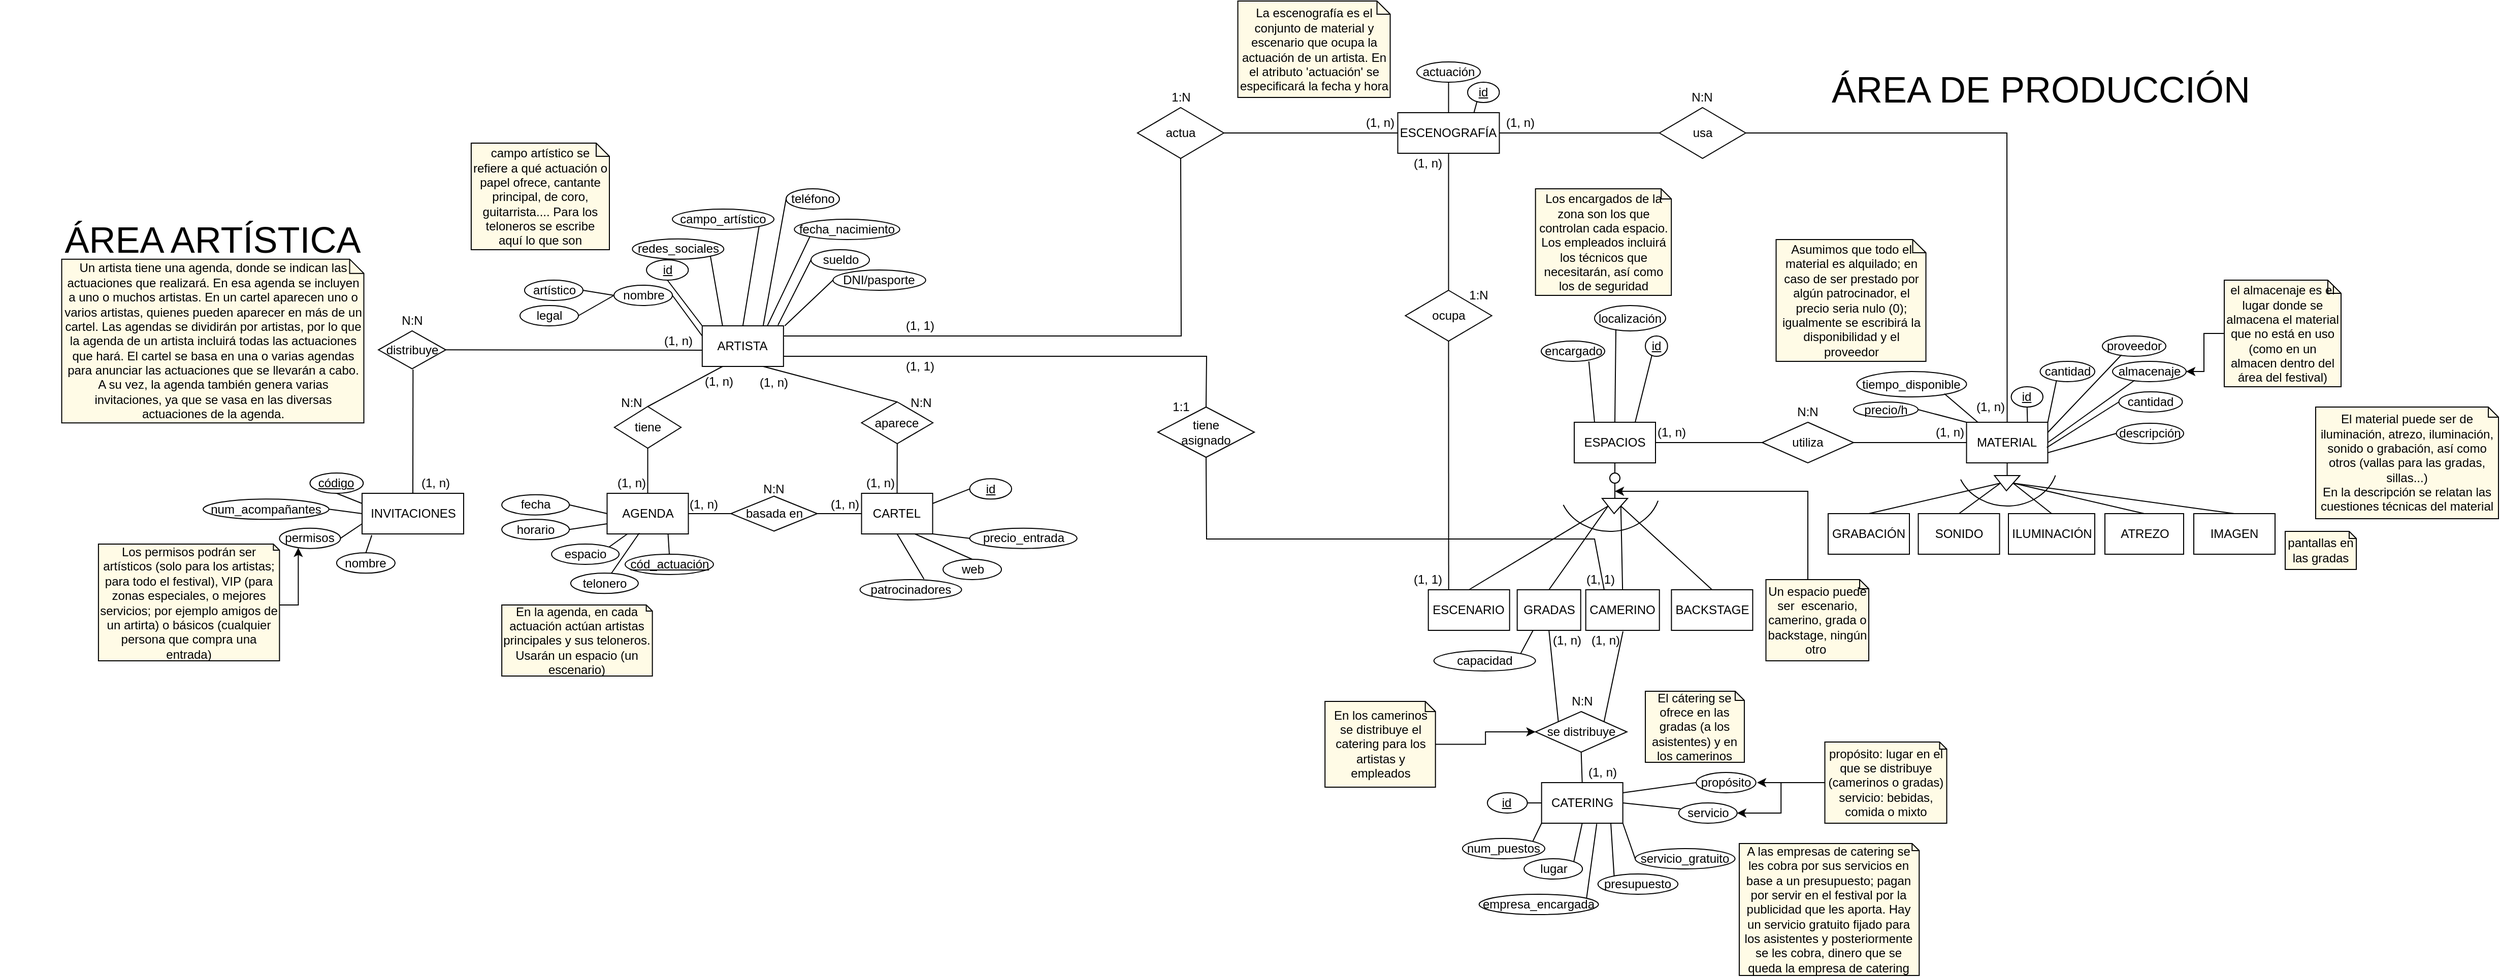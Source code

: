 <mxfile version="14.6.6" type="device"><diagram id="wHpsSQKOxJFCnORs4FpX" name="Page-1"><mxGraphModel dx="2489" dy="1931" grid="1" gridSize="10" guides="1" tooltips="1" connect="1" arrows="1" fold="1" page="1" pageScale="1" pageWidth="827" pageHeight="1169" math="0" shadow="0"><root><mxCell id="0"/><mxCell id="1" parent="0"/><mxCell id="FIEBZIFD5SA5ssJFEUVa-2" value="" style="verticalLabelPosition=bottom;verticalAlign=top;html=1;shape=mxgraph.basic.arc;startAngle=0.3;endAngle=0.684;fillColor=#FFFBE6;" parent="1" vertex="1"><mxGeometry x="1526.25" y="360" width="100" height="87.5" as="geometry"/></mxCell><mxCell id="lAFr23rKKSuZjU2SJJOA-1" value="ARTISTA" style="rounded=0;whiteSpace=wrap;html=1;" parent="1" vertex="1"><mxGeometry x="291.42" y="270" width="80" height="40" as="geometry"/></mxCell><mxCell id="lAFr23rKKSuZjU2SJJOA-2" value="CARTEL" style="rounded=0;whiteSpace=wrap;html=1;" parent="1" vertex="1"><mxGeometry x="448.28" y="435" width="70" height="40" as="geometry"/></mxCell><mxCell id="lAFr23rKKSuZjU2SJJOA-3" value="INVITACIONES" style="rounded=0;whiteSpace=wrap;html=1;" parent="1" vertex="1"><mxGeometry x="-43.5" y="435" width="100" height="40" as="geometry"/></mxCell><mxCell id="lAFr23rKKSuZjU2SJJOA-4" value="AGENDA" style="rounded=0;whiteSpace=wrap;html=1;" parent="1" vertex="1"><mxGeometry x="197.75" y="435" width="80" height="40" as="geometry"/></mxCell><mxCell id="lAFr23rKKSuZjU2SJJOA-45" value="MATERIAL" style="rounded=0;whiteSpace=wrap;html=1;" parent="1" vertex="1"><mxGeometry x="1536.25" y="365" width="80" height="40" as="geometry"/></mxCell><mxCell id="lAFr23rKKSuZjU2SJJOA-46" value="SONIDO" style="rounded=0;whiteSpace=wrap;html=1;" parent="1" vertex="1"><mxGeometry x="1488.75" y="455" width="80" height="40" as="geometry"/></mxCell><mxCell id="lAFr23rKKSuZjU2SJJOA-47" value="GRABACIÓN" style="rounded=0;whiteSpace=wrap;html=1;" parent="1" vertex="1"><mxGeometry x="1400" y="455" width="80" height="40" as="geometry"/></mxCell><mxCell id="lAFr23rKKSuZjU2SJJOA-48" value="ILUMINACIÓN" style="rounded=0;whiteSpace=wrap;html=1;" parent="1" vertex="1"><mxGeometry x="1577.5" y="455" width="85" height="40" as="geometry"/></mxCell><mxCell id="lAFr23rKKSuZjU2SJJOA-49" value="ESPACIOS" style="rounded=0;whiteSpace=wrap;html=1;" parent="1" vertex="1"><mxGeometry x="1150" y="365" width="80" height="40" as="geometry"/></mxCell><mxCell id="lAFr23rKKSuZjU2SJJOA-50" value="ESCENARIO" style="rounded=0;whiteSpace=wrap;html=1;" parent="1" vertex="1"><mxGeometry x="1006.34" y="530" width="80" height="40" as="geometry"/></mxCell><mxCell id="lAFr23rKKSuZjU2SJJOA-51" value="CAMERINO" style="rounded=0;whiteSpace=wrap;html=1;" parent="1" vertex="1"><mxGeometry x="1161.34" y="530" width="72.5" height="40" as="geometry"/></mxCell><mxCell id="lAFr23rKKSuZjU2SJJOA-52" value="BACKSTAGE" style="rounded=0;whiteSpace=wrap;html=1;" parent="1" vertex="1"><mxGeometry x="1245.71" y="530" width="80" height="40" as="geometry"/></mxCell><mxCell id="lAFr23rKKSuZjU2SJJOA-53" value="CATERING" style="rounded=0;whiteSpace=wrap;html=1;" parent="1" vertex="1"><mxGeometry x="1117.84" y="720" width="80" height="40" as="geometry"/></mxCell><mxCell id="lAFr23rKKSuZjU2SJJOA-54" value="ESCENOGRAFÍA" style="rounded=0;whiteSpace=wrap;html=1;" parent="1" vertex="1"><mxGeometry x="976.25" y="60" width="100" height="40" as="geometry"/></mxCell><mxCell id="lAFr23rKKSuZjU2SJJOA-55" value="" style="endArrow=none;html=1;rounded=0;exitX=0.5;exitY=1;exitDx=0;exitDy=0;startArrow=none;" parent="1" source="ZpnFqnNZQAsO4K6QBseK-27" target="lAFr23rKKSuZjU2SJJOA-56" edge="1"><mxGeometry relative="1" as="geometry"><mxPoint x="1180" y="415" as="sourcePoint"/><mxPoint x="1190" y="425" as="targetPoint"/></mxGeometry></mxCell><mxCell id="lAFr23rKKSuZjU2SJJOA-56" value="" style="verticalLabelPosition=bottom;verticalAlign=top;html=1;shape=mxgraph.basic.acute_triangle;dx=0.53;rotation=-180;" parent="1" vertex="1"><mxGeometry x="1177.5" y="440" width="25" height="15" as="geometry"/></mxCell><mxCell id="lAFr23rKKSuZjU2SJJOA-57" value="" style="endArrow=none;html=1;rounded=0;exitX=0;exitY=0;exitDx=6.625;exitDy=7.5;exitPerimeter=0;entryX=0.5;entryY=0;entryDx=0;entryDy=0;" parent="1" source="lAFr23rKKSuZjU2SJJOA-56" target="lAFr23rKKSuZjU2SJJOA-51" edge="1"><mxGeometry relative="1" as="geometry"><mxPoint x="1130" y="455" as="sourcePoint"/><mxPoint x="1290" y="455" as="targetPoint"/></mxGeometry></mxCell><mxCell id="lAFr23rKKSuZjU2SJJOA-58" value="" style="endArrow=none;html=1;rounded=0;exitX=0;exitY=0;exitDx=19.125;exitDy=7.5;exitPerimeter=0;entryX=0.5;entryY=0;entryDx=0;entryDy=0;" parent="1" source="lAFr23rKKSuZjU2SJJOA-56" target="lAFr23rKKSuZjU2SJJOA-50" edge="1"><mxGeometry relative="1" as="geometry"><mxPoint x="1130" y="455" as="sourcePoint"/><mxPoint x="1290" y="455" as="targetPoint"/></mxGeometry></mxCell><mxCell id="lAFr23rKKSuZjU2SJJOA-59" value="" style="endArrow=none;html=1;rounded=0;entryX=0.5;entryY=0;entryDx=0;entryDy=0;exitX=0;exitY=0;exitDx=6.625;exitDy=7.5;exitPerimeter=0;" parent="1" source="lAFr23rKKSuZjU2SJJOA-56" target="lAFr23rKKSuZjU2SJJOA-52" edge="1"><mxGeometry relative="1" as="geometry"><mxPoint x="1200" y="455" as="sourcePoint"/><mxPoint x="1290" y="455" as="targetPoint"/></mxGeometry></mxCell><mxCell id="lAFr23rKKSuZjU2SJJOA-60" value="utiliza" style="shape=rhombus;perimeter=rhombusPerimeter;whiteSpace=wrap;html=1;align=center;" parent="1" vertex="1"><mxGeometry x="1335" y="365" width="90" height="40" as="geometry"/></mxCell><mxCell id="lAFr23rKKSuZjU2SJJOA-61" value="" style="endArrow=none;html=1;rounded=0;exitX=0.5;exitY=1;exitDx=0;exitDy=0;" parent="1" source="lAFr23rKKSuZjU2SJJOA-45" target="lAFr23rKKSuZjU2SJJOA-62" edge="1"><mxGeometry relative="1" as="geometry"><mxPoint x="1558.75" y="457.5" as="sourcePoint"/><mxPoint x="1558.75" y="477.5" as="targetPoint"/></mxGeometry></mxCell><mxCell id="lAFr23rKKSuZjU2SJJOA-62" value="" style="verticalLabelPosition=bottom;verticalAlign=top;html=1;shape=mxgraph.basic.acute_triangle;dx=0.53;rotation=-180;" parent="1" vertex="1"><mxGeometry x="1563.75" y="417.5" width="25" height="15" as="geometry"/></mxCell><mxCell id="lAFr23rKKSuZjU2SJJOA-63" value="" style="endArrow=none;html=1;rounded=0;exitX=0;exitY=0;exitDx=19.125;exitDy=7.5;exitPerimeter=0;entryX=0.5;entryY=0;entryDx=0;entryDy=0;" parent="1" source="lAFr23rKKSuZjU2SJJOA-62" target="lAFr23rKKSuZjU2SJJOA-46" edge="1"><mxGeometry relative="1" as="geometry"><mxPoint x="1526.25" y="497.5" as="sourcePoint"/><mxPoint x="1586.25" y="497.5" as="targetPoint"/></mxGeometry></mxCell><mxCell id="lAFr23rKKSuZjU2SJJOA-64" value="" style="endArrow=none;html=1;rounded=0;exitX=0;exitY=0;exitDx=19.125;exitDy=7.5;exitPerimeter=0;entryX=0.5;entryY=0;entryDx=0;entryDy=0;" parent="1" source="lAFr23rKKSuZjU2SJJOA-62" target="lAFr23rKKSuZjU2SJJOA-47" edge="1"><mxGeometry relative="1" as="geometry"><mxPoint x="1526.25" y="497.5" as="sourcePoint"/><mxPoint x="1496.25" y="497.5" as="targetPoint"/></mxGeometry></mxCell><mxCell id="lAFr23rKKSuZjU2SJJOA-65" value="" style="endArrow=none;html=1;rounded=0;entryX=0.5;entryY=0;entryDx=0;entryDy=0;exitX=0;exitY=0;exitDx=6.625;exitDy=7.5;exitPerimeter=0;" parent="1" source="lAFr23rKKSuZjU2SJJOA-62" target="lAFr23rKKSuZjU2SJJOA-48" edge="1"><mxGeometry relative="1" as="geometry"><mxPoint x="1596.25" y="497.5" as="sourcePoint"/><mxPoint x="1676.25" y="497.5" as="targetPoint"/></mxGeometry></mxCell><mxCell id="lAFr23rKKSuZjU2SJJOA-66" value="" style="endArrow=none;html=1;rounded=0;exitX=1;exitY=0.5;exitDx=0;exitDy=0;entryX=0;entryY=0.5;entryDx=0;entryDy=0;" parent="1" source="lAFr23rKKSuZjU2SJJOA-49" target="lAFr23rKKSuZjU2SJJOA-60" edge="1"><mxGeometry relative="1" as="geometry"><mxPoint x="1170" y="285" as="sourcePoint"/><mxPoint x="1330" y="285" as="targetPoint"/></mxGeometry></mxCell><mxCell id="lAFr23rKKSuZjU2SJJOA-67" value="" style="endArrow=none;html=1;rounded=0;exitX=1;exitY=0.5;exitDx=0;exitDy=0;entryX=0;entryY=0.5;entryDx=0;entryDy=0;" parent="1" source="lAFr23rKKSuZjU2SJJOA-60" target="lAFr23rKKSuZjU2SJJOA-45" edge="1"><mxGeometry relative="1" as="geometry"><mxPoint x="1170" y="285" as="sourcePoint"/><mxPoint x="1330" y="285" as="targetPoint"/></mxGeometry></mxCell><mxCell id="lAFr23rKKSuZjU2SJJOA-68" value="ocupa" style="shape=rhombus;perimeter=rhombusPerimeter;whiteSpace=wrap;html=1;align=center;" parent="1" vertex="1"><mxGeometry x="983.75" y="235" width="85" height="50" as="geometry"/></mxCell><mxCell id="lAFr23rKKSuZjU2SJJOA-69" value="" style="endArrow=none;html=1;rounded=0;entryX=0.5;entryY=0;entryDx=0;entryDy=0;exitX=1;exitY=0.5;exitDx=0;exitDy=0;" parent="1" source="7BMnyStVyAtj3TDrijPH-26" target="lAFr23rKKSuZjU2SJJOA-45" edge="1"><mxGeometry relative="1" as="geometry"><mxPoint x="1250" y="80" as="sourcePoint"/><mxPoint x="1330" y="515" as="targetPoint"/><Array as="points"><mxPoint x="1576" y="80"/></Array></mxGeometry></mxCell><mxCell id="lAFr23rKKSuZjU2SJJOA-70" value="" style="endArrow=none;html=1;rounded=0;exitX=0.5;exitY=1;exitDx=0;exitDy=0;entryX=0.5;entryY=0;entryDx=0;entryDy=0;" parent="1" source="lAFr23rKKSuZjU2SJJOA-54" target="lAFr23rKKSuZjU2SJJOA-68" edge="1"><mxGeometry relative="1" as="geometry"><mxPoint x="1452" y="155" as="sourcePoint"/><mxPoint x="1558.75" y="225" as="targetPoint"/></mxGeometry></mxCell><mxCell id="lAFr23rKKSuZjU2SJJOA-74" value="se distribuye" style="rhombus;whiteSpace=wrap;html=1;" parent="1" vertex="1"><mxGeometry x="1111.84" y="650" width="90" height="40" as="geometry"/></mxCell><mxCell id="lAFr23rKKSuZjU2SJJOA-75" value="" style="endArrow=none;html=1;exitX=1;exitY=0;exitDx=0;exitDy=0;" parent="1" source="lAFr23rKKSuZjU2SJJOA-74" edge="1"><mxGeometry width="50" height="50" relative="1" as="geometry"><mxPoint x="1471.34" y="610" as="sourcePoint"/><mxPoint x="1198" y="571" as="targetPoint"/></mxGeometry></mxCell><mxCell id="lAFr23rKKSuZjU2SJJOA-76" value="" style="endArrow=none;html=1;exitX=0.5;exitY=1;exitDx=0;exitDy=0;entryX=0.5;entryY=0;entryDx=0;entryDy=0;" parent="1" source="lAFr23rKKSuZjU2SJJOA-74" target="lAFr23rKKSuZjU2SJJOA-53" edge="1"><mxGeometry width="50" height="50" relative="1" as="geometry"><mxPoint x="1180.59" y="690" as="sourcePoint"/><mxPoint x="1477.59" y="610" as="targetPoint"/></mxGeometry></mxCell><mxCell id="lAFr23rKKSuZjU2SJJOA-77" value="" style="endArrow=none;html=1;rounded=0;exitX=0.5;exitY=1;exitDx=0;exitDy=0;entryX=0.25;entryY=0;entryDx=0;entryDy=0;" parent="1" source="lAFr23rKKSuZjU2SJJOA-68" target="lAFr23rKKSuZjU2SJJOA-50" edge="1"><mxGeometry relative="1" as="geometry"><mxPoint x="1425" y="290" as="sourcePoint"/><mxPoint x="1558.75" y="375" as="targetPoint"/></mxGeometry></mxCell><mxCell id="lAFr23rKKSuZjU2SJJOA-78" value="La escenografía es el conjunto de material y escenario que ocupa la actuación de un artista. En el atributo 'actuación' se especificará la fecha y hora" style="shape=note;size=13;whiteSpace=wrap;html=1;fillColor=#FFFBE6;" parent="1" vertex="1"><mxGeometry x="818.78" y="-50" width="150" height="95" as="geometry"/></mxCell><mxCell id="lAFr23rKKSuZjU2SJJOA-80" value="El material puede ser de iluminación, atrezo, iluminación, sonido o grabación, así como otros (vallas para las gradas, sillas...)&lt;br&gt;En la descripción se relatan las cuestiones técnicas del material" style="shape=note;size=10;whiteSpace=wrap;html=1;fillColor=#FFFBE6;" parent="1" vertex="1"><mxGeometry x="1880" y="350" width="180" height="110" as="geometry"/></mxCell><mxCell id="lAFr23rKKSuZjU2SJJOA-83" style="edgeStyle=orthogonalEdgeStyle;rounded=0;orthogonalLoop=1;jettySize=auto;html=1;" parent="1" source="lAFr23rKKSuZjU2SJJOA-82" edge="1"><mxGeometry relative="1" as="geometry"><mxPoint x="1190" y="433" as="targetPoint"/><Array as="points"><mxPoint x="1380" y="570"/><mxPoint x="1380" y="433"/></Array></mxGeometry></mxCell><mxCell id="lAFr23rKKSuZjU2SJJOA-82" value="Un espacio puede ser&amp;nbsp; escenario, camerino, grada o backstage, ningún otro&amp;nbsp;" style="shape=note;size=9;whiteSpace=wrap;html=1;fillColor=#FFFBE6;" parent="1" vertex="1"><mxGeometry x="1338.75" y="520" width="101.25" height="80" as="geometry"/></mxCell><mxCell id="lAFr23rKKSuZjU2SJJOA-85" style="edgeStyle=orthogonalEdgeStyle;rounded=0;orthogonalLoop=1;jettySize=auto;html=1;entryX=0;entryY=0.5;entryDx=0;entryDy=0;" parent="1" source="lAFr23rKKSuZjU2SJJOA-84" target="lAFr23rKKSuZjU2SJJOA-74" edge="1"><mxGeometry relative="1" as="geometry"/></mxCell><mxCell id="lAFr23rKKSuZjU2SJJOA-84" value="En los camerinos se distribuye el catering para los artistas y empleados" style="shape=note;size=10;whiteSpace=wrap;html=1;fillColor=#FFFBE6;" parent="1" vertex="1"><mxGeometry x="904.59" y="640" width="108.75" height="84.5" as="geometry"/></mxCell><mxCell id="P6zloxRCI6d_RbfvAFW0-1" value="GRADAS" style="rounded=0;whiteSpace=wrap;html=1;" parent="1" vertex="1"><mxGeometry x="1093.84" y="530" width="62.5" height="40" as="geometry"/></mxCell><mxCell id="P6zloxRCI6d_RbfvAFW0-2" value="" style="endArrow=none;html=1;exitX=0.5;exitY=0;exitDx=0;exitDy=0;entryX=0;entryY=0;entryDx=19.125;entryDy=7.5;entryPerimeter=0;" parent="1" source="P6zloxRCI6d_RbfvAFW0-1" target="lAFr23rKKSuZjU2SJJOA-56" edge="1"><mxGeometry width="50" height="50" relative="1" as="geometry"><mxPoint x="1310" y="470" as="sourcePoint"/><mxPoint x="1180" y="450" as="targetPoint"/></mxGeometry></mxCell><mxCell id="P6zloxRCI6d_RbfvAFW0-9" value="" style="verticalLabelPosition=bottom;verticalAlign=top;html=1;shape=mxgraph.basic.arc;startAngle=0.3;endAngle=0.684;fillColor=#FFFBE6;" parent="1" vertex="1"><mxGeometry x="1135" y="385" width="100" height="87.5" as="geometry"/></mxCell><mxCell id="P6zloxRCI6d_RbfvAFW0-13" value="IMAGEN" style="rounded=0;whiteSpace=wrap;html=1;" parent="1" vertex="1"><mxGeometry x="1760" y="455" width="80" height="40" as="geometry"/></mxCell><mxCell id="P6zloxRCI6d_RbfvAFW0-14" value="" style="endArrow=none;html=1;exitX=0.5;exitY=0;exitDx=0;exitDy=0;entryX=0;entryY=0;entryDx=6.625;entryDy=7.5;entryPerimeter=0;" parent="1" source="P6zloxRCI6d_RbfvAFW0-13" target="lAFr23rKKSuZjU2SJJOA-62" edge="1"><mxGeometry width="50" height="50" relative="1" as="geometry"><mxPoint x="2158.75" y="555" as="sourcePoint"/><mxPoint x="1890" y="510" as="targetPoint"/></mxGeometry></mxCell><mxCell id="P6zloxRCI6d_RbfvAFW0-15" value="pantallas en las gradas" style="shape=note;size=7;whiteSpace=wrap;html=1;fillColor=#FFFBE6;" parent="1" vertex="1"><mxGeometry x="1850" y="472.5" width="70" height="37.5" as="geometry"/></mxCell><mxCell id="P6zloxRCI6d_RbfvAFW0-16" value="El cátering se ofrece en las gradas (a los asistentes) y en los camerinos" style="shape=note;size=9;whiteSpace=wrap;html=1;fillColor=#FFFBE6;" parent="1" vertex="1"><mxGeometry x="1220" y="630" width="97.47" height="70" as="geometry"/></mxCell><mxCell id="P6zloxRCI6d_RbfvAFW0-17" value="nombre" style="ellipse;whiteSpace=wrap;html=1;align=center;fillColor=#FFFFFF;" parent="1" vertex="1"><mxGeometry x="204.53" y="230" width="57.5" height="20" as="geometry"/></mxCell><mxCell id="P6zloxRCI6d_RbfvAFW0-18" value="legal" style="ellipse;whiteSpace=wrap;html=1;align=center;fillColor=#FFFFFF;" parent="1" vertex="1"><mxGeometry x="112.0" y="250" width="57.5" height="20" as="geometry"/></mxCell><mxCell id="P6zloxRCI6d_RbfvAFW0-19" value="artístico" style="ellipse;whiteSpace=wrap;html=1;align=center;fillColor=#FFFFFF;" parent="1" vertex="1"><mxGeometry x="116.5" y="225" width="57.5" height="20" as="geometry"/></mxCell><mxCell id="P6zloxRCI6d_RbfvAFW0-20" value="&lt;u&gt;id&lt;/u&gt;" style="ellipse;whiteSpace=wrap;html=1;align=center;fillColor=#FFFFFF;" parent="1" vertex="1"><mxGeometry x="236.5" y="205" width="41.25" height="20" as="geometry"/></mxCell><mxCell id="P6zloxRCI6d_RbfvAFW0-21" value="DNI/pasporte" style="ellipse;whiteSpace=wrap;html=1;align=center;fillColor=#FFFFFF;" parent="1" vertex="1"><mxGeometry x="420.16" y="215" width="91.25" height="20" as="geometry"/></mxCell><mxCell id="P6zloxRCI6d_RbfvAFW0-22" value="fecha_nacimiento" style="ellipse;whiteSpace=wrap;html=1;align=center;fillColor=#FFFFFF;" parent="1" vertex="1"><mxGeometry x="382.13" y="165" width="103.75" height="20" as="geometry"/></mxCell><mxCell id="P6zloxRCI6d_RbfvAFW0-23" value="redes_sociales" style="ellipse;whiteSpace=wrap;html=1;align=center;fillColor=#FFFFFF;" parent="1" vertex="1"><mxGeometry x="222.66" y="184.33" width="90" height="20" as="geometry"/></mxCell><mxCell id="P6zloxRCI6d_RbfvAFW0-24" value="teléfono" style="ellipse;whiteSpace=wrap;html=1;align=center;fillColor=#FFFFFF;" parent="1" vertex="1"><mxGeometry x="374.0" y="135" width="52.5" height="20" as="geometry"/></mxCell><mxCell id="P6zloxRCI6d_RbfvAFW0-28" value="" style="endArrow=none;html=1;exitX=0.75;exitY=0;exitDx=0;exitDy=0;entryX=0;entryY=0.5;entryDx=0;entryDy=0;" parent="1" source="lAFr23rKKSuZjU2SJJOA-1" target="P6zloxRCI6d_RbfvAFW0-24" edge="1"><mxGeometry width="50" height="50" relative="1" as="geometry"><mxPoint x="369.137" y="179.621" as="sourcePoint"/><mxPoint x="410.25" y="-205" as="targetPoint"/></mxGeometry></mxCell><mxCell id="P6zloxRCI6d_RbfvAFW0-29" value="" style="endArrow=none;html=1;exitX=1;exitY=0.5;exitDx=0;exitDy=0;entryX=0;entryY=0.5;entryDx=0;entryDy=0;" parent="1" source="P6zloxRCI6d_RbfvAFW0-19" target="P6zloxRCI6d_RbfvAFW0-17" edge="1"><mxGeometry width="50" height="50" relative="1" as="geometry"><mxPoint x="-51.493" y="59.621" as="sourcePoint"/><mxPoint x="66.5" y="65" as="targetPoint"/></mxGeometry></mxCell><mxCell id="P6zloxRCI6d_RbfvAFW0-30" value="" style="endArrow=none;html=1;exitX=0;exitY=0.5;exitDx=0;exitDy=0;entryX=1;entryY=0.5;entryDx=0;entryDy=0;" parent="1" source="P6zloxRCI6d_RbfvAFW0-17" target="P6zloxRCI6d_RbfvAFW0-18" edge="1"><mxGeometry width="50" height="50" relative="1" as="geometry"><mxPoint x="-51.493" y="80.379" as="sourcePoint"/><mxPoint x="6.5" y="80" as="targetPoint"/></mxGeometry></mxCell><mxCell id="P6zloxRCI6d_RbfvAFW0-35" value="sueldo" style="ellipse;whiteSpace=wrap;html=1;align=center;fillColor=#FFFFFF;" parent="1" vertex="1"><mxGeometry x="398.53" y="195" width="57.5" height="20" as="geometry"/></mxCell><mxCell id="P6zloxRCI6d_RbfvAFW0-36" value="campo_artístico" style="ellipse;whiteSpace=wrap;html=1;align=center;fillColor=#FFFFFF;" parent="1" vertex="1"><mxGeometry x="262.03" y="155" width="100" height="20" as="geometry"/></mxCell><mxCell id="P6zloxRCI6d_RbfvAFW0-37" value="campo artístico se refiere a qué actuación o papel ofrece, cantante principal, de coro, guitarrista.... Para los teloneros se escribe aquí lo que son" style="shape=note;size=13;whiteSpace=wrap;html=1;fillColor=#FFFBE6;" parent="1" vertex="1"><mxGeometry x="63.95" y="90" width="136.05" height="105" as="geometry"/></mxCell><mxCell id="P6zloxRCI6d_RbfvAFW0-39" value="" style="endArrow=none;html=1;rounded=0;exitX=0;exitY=0.5;exitDx=0;exitDy=0;entryX=0.932;entryY=-0.017;entryDx=0;entryDy=0;entryPerimeter=0;" parent="1" source="P6zloxRCI6d_RbfvAFW0-35" target="lAFr23rKKSuZjU2SJJOA-1" edge="1"><mxGeometry relative="1" as="geometry"><mxPoint x="426.5" y="145" as="sourcePoint"/><mxPoint x="371" y="255" as="targetPoint"/></mxGeometry></mxCell><mxCell id="P6zloxRCI6d_RbfvAFW0-40" value="" style="endArrow=none;html=1;rounded=0;exitX=0.5;exitY=1;exitDx=0;exitDy=0;entryX=0;entryY=0;entryDx=0;entryDy=0;" parent="1" source="P6zloxRCI6d_RbfvAFW0-20" target="lAFr23rKKSuZjU2SJJOA-1" edge="1"><mxGeometry relative="1" as="geometry"><mxPoint x="426.5" y="145" as="sourcePoint"/><mxPoint x="586.5" y="145" as="targetPoint"/></mxGeometry></mxCell><mxCell id="P6zloxRCI6d_RbfvAFW0-41" value="" style="endArrow=none;html=1;rounded=0;exitX=1;exitY=1;exitDx=0;exitDy=0;entryX=0.25;entryY=0;entryDx=0;entryDy=0;" parent="1" source="P6zloxRCI6d_RbfvAFW0-23" target="lAFr23rKKSuZjU2SJJOA-1" edge="1"><mxGeometry relative="1" as="geometry"><mxPoint x="426.5" y="145" as="sourcePoint"/><mxPoint x="586.5" y="145" as="targetPoint"/></mxGeometry></mxCell><mxCell id="P6zloxRCI6d_RbfvAFW0-42" value="" style="endArrow=none;html=1;rounded=0;exitX=1;exitY=1;exitDx=0;exitDy=0;entryX=0.5;entryY=0;entryDx=0;entryDy=0;" parent="1" source="P6zloxRCI6d_RbfvAFW0-36" target="lAFr23rKKSuZjU2SJJOA-1" edge="1"><mxGeometry relative="1" as="geometry"><mxPoint x="426.5" y="145" as="sourcePoint"/><mxPoint x="586.5" y="145" as="targetPoint"/></mxGeometry></mxCell><mxCell id="P6zloxRCI6d_RbfvAFW0-44" value="" style="endArrow=none;html=1;rounded=0;entryX=0.803;entryY=-0.008;entryDx=0;entryDy=0;entryPerimeter=0;exitX=0;exitY=1;exitDx=0;exitDy=0;" parent="1" source="P6zloxRCI6d_RbfvAFW0-22" target="lAFr23rKKSuZjU2SJJOA-1" edge="1"><mxGeometry relative="1" as="geometry"><mxPoint x="212.5" y="230" as="sourcePoint"/><mxPoint x="586.5" y="145" as="targetPoint"/></mxGeometry></mxCell><mxCell id="P6zloxRCI6d_RbfvAFW0-47" value="" style="endArrow=none;html=1;rounded=0;exitX=1;exitY=0.5;exitDx=0;exitDy=0;entryX=0;entryY=0.25;entryDx=0;entryDy=0;" parent="1" source="P6zloxRCI6d_RbfvAFW0-17" target="lAFr23rKKSuZjU2SJJOA-1" edge="1"><mxGeometry relative="1" as="geometry"><mxPoint x="346.5" y="225" as="sourcePoint"/><mxPoint x="506.5" y="225" as="targetPoint"/></mxGeometry></mxCell><mxCell id="P6zloxRCI6d_RbfvAFW0-48" value="" style="endArrow=none;html=1;rounded=0;exitX=0;exitY=0.5;exitDx=0;exitDy=0;" parent="1" source="P6zloxRCI6d_RbfvAFW0-21" edge="1"><mxGeometry relative="1" as="geometry"><mxPoint x="482.66" y="270" as="sourcePoint"/><mxPoint x="372.66" y="270" as="targetPoint"/></mxGeometry></mxCell><mxCell id="P6zloxRCI6d_RbfvAFW0-49" value="localización" style="ellipse;whiteSpace=wrap;html=1;align=center;fillColor=#FFFFFF;" parent="1" vertex="1"><mxGeometry x="1170" y="250" width="70" height="25" as="geometry"/></mxCell><mxCell id="P6zloxRCI6d_RbfvAFW0-50" value="" style="endArrow=none;html=1;rounded=0;exitX=0.3;exitY=0.932;exitDx=0;exitDy=0;entryX=0.5;entryY=0;entryDx=0;entryDy=0;exitPerimeter=0;" parent="1" source="P6zloxRCI6d_RbfvAFW0-49" target="lAFr23rKKSuZjU2SJJOA-49" edge="1"><mxGeometry relative="1" as="geometry"><mxPoint x="1655" y="125" as="sourcePoint"/><mxPoint x="1600" y="240" as="targetPoint"/></mxGeometry></mxCell><mxCell id="P6zloxRCI6d_RbfvAFW0-51" value="&lt;u&gt;id&lt;/u&gt;" style="ellipse;whiteSpace=wrap;html=1;align=center;fillColor=#FFFFFF;" parent="1" vertex="1"><mxGeometry x="1220" y="280" width="21.87" height="20" as="geometry"/></mxCell><mxCell id="P6zloxRCI6d_RbfvAFW0-52" value="" style="endArrow=none;html=1;rounded=0;exitX=0.3;exitY=0.932;exitDx=0;exitDy=0;entryX=0.75;entryY=0;entryDx=0;entryDy=0;exitPerimeter=0;" parent="1" source="P6zloxRCI6d_RbfvAFW0-51" target="lAFr23rKKSuZjU2SJJOA-49" edge="1"><mxGeometry relative="1" as="geometry"><mxPoint x="1687.96" y="159.96" as="sourcePoint"/><mxPoint x="1207.68" y="365.0" as="targetPoint"/></mxGeometry></mxCell><mxCell id="P6zloxRCI6d_RbfvAFW0-57" value="&lt;u&gt;id&lt;/u&gt;" style="ellipse;whiteSpace=wrap;html=1;align=center;fillColor=#FFFFFF;" parent="1" vertex="1"><mxGeometry x="1580.25" y="330" width="31.25" height="20" as="geometry"/></mxCell><mxCell id="P6zloxRCI6d_RbfvAFW0-58" value="" style="endArrow=none;html=1;rounded=0;entryX=0.75;entryY=0;entryDx=0;entryDy=0;exitX=0.5;exitY=1;exitDx=0;exitDy=0;" parent="1" source="P6zloxRCI6d_RbfvAFW0-57" target="lAFr23rKKSuZjU2SJJOA-45" edge="1"><mxGeometry relative="1" as="geometry"><mxPoint x="1596" y="349" as="sourcePoint"/><mxPoint x="1612.5" y="365.0" as="targetPoint"/></mxGeometry></mxCell><mxCell id="P6zloxRCI6d_RbfvAFW0-59" value="cantidad" style="ellipse;whiteSpace=wrap;html=1;align=center;fillColor=#FFFFFF;" parent="1" vertex="1"><mxGeometry x="1608.75" y="305" width="53.75" height="20" as="geometry"/></mxCell><mxCell id="P6zloxRCI6d_RbfvAFW0-60" value="" style="endArrow=none;html=1;rounded=0;exitX=0.3;exitY=0.932;exitDx=0;exitDy=0;entryX=1;entryY=0;entryDx=0;entryDy=0;exitPerimeter=0;" parent="1" source="P6zloxRCI6d_RbfvAFW0-59" target="lAFr23rKKSuZjU2SJJOA-45" edge="1"><mxGeometry relative="1" as="geometry"><mxPoint x="2100.46" y="169.96" as="sourcePoint"/><mxPoint x="1632.5" y="365.0" as="targetPoint"/></mxGeometry></mxCell><mxCell id="P6zloxRCI6d_RbfvAFW0-62" value="proveedor" style="ellipse;whiteSpace=wrap;html=1;align=center;fillColor=#FFFFFF;" parent="1" vertex="1"><mxGeometry x="1670" y="280" width="62.5" height="20" as="geometry"/></mxCell><mxCell id="P6zloxRCI6d_RbfvAFW0-63" value="" style="endArrow=none;html=1;rounded=0;exitX=0.3;exitY=0.932;exitDx=0;exitDy=0;entryX=1;entryY=0.25;entryDx=0;entryDy=0;exitPerimeter=0;" parent="1" source="P6zloxRCI6d_RbfvAFW0-62" target="lAFr23rKKSuZjU2SJJOA-45" edge="1"><mxGeometry relative="1" as="geometry"><mxPoint x="2110.46" y="179.96" as="sourcePoint"/><mxPoint x="1642.5" y="375.0" as="targetPoint"/></mxGeometry></mxCell><mxCell id="P6zloxRCI6d_RbfvAFW0-64" value="almacenaje" style="ellipse;whiteSpace=wrap;html=1;align=center;fillColor=#FFFFFF;" parent="1" vertex="1"><mxGeometry x="1680" y="305" width="72.5" height="20" as="geometry"/></mxCell><mxCell id="P6zloxRCI6d_RbfvAFW0-65" value="" style="endArrow=none;html=1;rounded=0;exitX=0.3;exitY=0.932;exitDx=0;exitDy=0;entryX=1;entryY=0.5;entryDx=0;entryDy=0;exitPerimeter=0;" parent="1" source="P6zloxRCI6d_RbfvAFW0-64" target="lAFr23rKKSuZjU2SJJOA-45" edge="1"><mxGeometry relative="1" as="geometry"><mxPoint x="2120.46" y="189.96" as="sourcePoint"/><mxPoint x="1652.5" y="385.0" as="targetPoint"/></mxGeometry></mxCell><mxCell id="P6zloxRCI6d_RbfvAFW0-66" value="cantidad" style="ellipse;whiteSpace=wrap;html=1;align=center;fillColor=#FFFFFF;" parent="1" vertex="1"><mxGeometry x="1686.25" y="335" width="62.5" height="20" as="geometry"/></mxCell><mxCell id="P6zloxRCI6d_RbfvAFW0-67" value="" style="endArrow=none;html=1;rounded=0;exitX=0;exitY=0.5;exitDx=0;exitDy=0;entryX=0.989;entryY=0.621;entryDx=0;entryDy=0;entryPerimeter=0;" parent="1" source="P6zloxRCI6d_RbfvAFW0-66" target="lAFr23rKKSuZjU2SJJOA-45" edge="1"><mxGeometry relative="1" as="geometry"><mxPoint x="2130.46" y="199.96" as="sourcePoint"/><mxPoint x="1662.5" y="395.0" as="targetPoint"/></mxGeometry></mxCell><mxCell id="P6zloxRCI6d_RbfvAFW0-75" style="edgeStyle=orthogonalEdgeStyle;rounded=0;orthogonalLoop=1;jettySize=auto;html=1;entryX=1;entryY=0.5;entryDx=0;entryDy=0;" parent="1" source="P6zloxRCI6d_RbfvAFW0-68" target="P6zloxRCI6d_RbfvAFW0-64" edge="1"><mxGeometry relative="1" as="geometry"/></mxCell><mxCell id="P6zloxRCI6d_RbfvAFW0-68" value="el almacenaje es el lugar donde se almacena el material que no está en uso (como en un almacen dentro del área del festival)" style="shape=note;size=13;whiteSpace=wrap;html=1;fillColor=#FFFBE6;" parent="1" vertex="1"><mxGeometry x="1790" y="225" width="115" height="105" as="geometry"/></mxCell><mxCell id="P6zloxRCI6d_RbfvAFW0-70" value="precio/h" style="ellipse;whiteSpace=wrap;html=1;align=center;fillColor=#FFFFFF;" parent="1" vertex="1"><mxGeometry x="1425" y="345" width="63.5" height="15" as="geometry"/></mxCell><mxCell id="P6zloxRCI6d_RbfvAFW0-71" value="" style="endArrow=none;html=1;rounded=0;exitX=1;exitY=0.5;exitDx=0;exitDy=0;entryX=0;entryY=0;entryDx=0;entryDy=0;" parent="1" source="P6zloxRCI6d_RbfvAFW0-70" target="lAFr23rKKSuZjU2SJJOA-45" edge="1"><mxGeometry relative="1" as="geometry"><mxPoint x="2001" y="127.48" as="sourcePoint"/><mxPoint x="1552.14" y="367.52" as="targetPoint"/></mxGeometry></mxCell><mxCell id="P6zloxRCI6d_RbfvAFW0-72" value="tiempo_disponible" style="ellipse;whiteSpace=wrap;html=1;align=center;fillColor=#FFFFFF;" parent="1" vertex="1"><mxGeometry x="1428.25" y="315" width="108" height="25" as="geometry"/></mxCell><mxCell id="P6zloxRCI6d_RbfvAFW0-73" value="" style="endArrow=none;html=1;rounded=0;exitX=0.798;exitY=0.877;exitDx=0;exitDy=0;entryX=0.141;entryY=0.004;entryDx=0;entryDy=0;exitPerimeter=0;entryPerimeter=0;" parent="1" source="P6zloxRCI6d_RbfvAFW0-72" target="lAFr23rKKSuZjU2SJJOA-45" edge="1"><mxGeometry relative="1" as="geometry"><mxPoint x="1946.75" y="139.98" as="sourcePoint"/><mxPoint x="1502" y="377.5" as="targetPoint"/></mxGeometry></mxCell><mxCell id="P6zloxRCI6d_RbfvAFW0-74" value="Asumimos que todo el material es alquilado; en caso de ser prestado por algún patrocinador, el precio seria nulo (0); igualmente se escribirá la disponibilidad y el proveedor" style="shape=note;size=13;whiteSpace=wrap;html=1;fillColor=#FFFBE6;" parent="1" vertex="1"><mxGeometry x="1348.76" y="185" width="147.5" height="120" as="geometry"/></mxCell><mxCell id="P6zloxRCI6d_RbfvAFW0-76" value="encargado" style="ellipse;whiteSpace=wrap;html=1;align=center;fillColor=#FFFFFF;" parent="1" vertex="1"><mxGeometry x="1117.5" y="285" width="62.5" height="20" as="geometry"/></mxCell><mxCell id="P6zloxRCI6d_RbfvAFW0-77" value="" style="endArrow=none;html=1;rounded=0;exitX=0.75;exitY=1.002;exitDx=0;exitDy=0;entryX=0.25;entryY=0;entryDx=0;entryDy=0;exitPerimeter=0;" parent="1" source="P6zloxRCI6d_RbfvAFW0-76" target="lAFr23rKKSuZjU2SJJOA-49" edge="1"><mxGeometry relative="1" as="geometry"><mxPoint x="1575.46" y="149.96" as="sourcePoint"/><mxPoint x="1107.5" y="345.0" as="targetPoint"/></mxGeometry></mxCell><mxCell id="P6zloxRCI6d_RbfvAFW0-79" value="" style="endArrow=none;html=1;rounded=0;entryX=0;entryY=0.5;entryDx=0;entryDy=0;exitX=1;exitY=0.5;exitDx=0;exitDy=0;" parent="1" source="ZpnFqnNZQAsO4K6QBseK-10" target="lAFr23rKKSuZjU2SJJOA-54" edge="1"><mxGeometry relative="1" as="geometry"><mxPoint x="808" y="80" as="sourcePoint"/><mxPoint x="960" y="130" as="targetPoint"/></mxGeometry></mxCell><mxCell id="P6zloxRCI6d_RbfvAFW0-80" value="actuación" style="ellipse;whiteSpace=wrap;html=1;align=center;fillColor=#FFFFFF;" parent="1" vertex="1"><mxGeometry x="995" y="10" width="62.5" height="20" as="geometry"/></mxCell><mxCell id="P6zloxRCI6d_RbfvAFW0-81" value="" style="endArrow=none;html=1;rounded=0;exitX=0.5;exitY=1;exitDx=0;exitDy=0;entryX=0.5;entryY=0;entryDx=0;entryDy=0;" parent="1" source="P6zloxRCI6d_RbfvAFW0-80" target="lAFr23rKKSuZjU2SJJOA-54" edge="1"><mxGeometry relative="1" as="geometry"><mxPoint x="1466.71" y="-145.04" as="sourcePoint"/><mxPoint x="1072.5" y="70" as="targetPoint"/></mxGeometry></mxCell><mxCell id="P6zloxRCI6d_RbfvAFW0-85" value="Los encargados de la zona son los que controlan cada espacio.&lt;br&gt;Los empleados incluirá los técnicos que necesitarán, así como los de seguridad" style="shape=note;size=10;whiteSpace=wrap;html=1;fillColor=#FFFBE6;" parent="1" vertex="1"><mxGeometry x="1111.84" y="135" width="133.75" height="105" as="geometry"/></mxCell><mxCell id="P6zloxRCI6d_RbfvAFW0-86" value="presupuesto" style="ellipse;whiteSpace=wrap;html=1;align=center;fillColor=#FFFFFF;" parent="1" vertex="1"><mxGeometry x="1173.34" y="810" width="78.75" height="20" as="geometry"/></mxCell><mxCell id="7BMnyStVyAtj3TDrijPH-25" style="edgeStyle=orthogonalEdgeStyle;rounded=0;orthogonalLoop=1;jettySize=auto;html=1;" parent="1" source="P6zloxRCI6d_RbfvAFW0-87" edge="1"><mxGeometry relative="1" as="geometry"><mxPoint x="1330" y="720" as="targetPoint"/><Array as="points"><mxPoint x="1340" y="720"/><mxPoint x="1340" y="720"/></Array></mxGeometry></mxCell><mxCell id="7BMnyStVyAtj3TDrijPH-38" style="edgeStyle=orthogonalEdgeStyle;rounded=0;orthogonalLoop=1;jettySize=auto;html=1;entryX=0;entryY=0.5;entryDx=0;entryDy=0;" parent="1" source="P6zloxRCI6d_RbfvAFW0-87" target="P6zloxRCI6d_RbfvAFW0-91" edge="1"><mxGeometry relative="1" as="geometry"/></mxCell><mxCell id="P6zloxRCI6d_RbfvAFW0-87" value="propósito: lugar en el que se distribuye (camerinos o gradas)&lt;br&gt;servicio: bebidas, comida o mixto" style="shape=note;size=7;whiteSpace=wrap;html=1;fillColor=#FFFBE6;" parent="1" vertex="1"><mxGeometry x="1396.75" y="680" width="120" height="80" as="geometry"/></mxCell><mxCell id="P6zloxRCI6d_RbfvAFW0-88" value="" style="endArrow=none;html=1;exitX=0.202;exitY=0.078;exitDx=0;exitDy=0;entryX=0.852;entryY=1;entryDx=0;entryDy=0;entryPerimeter=0;exitPerimeter=0;" parent="1" source="P6zloxRCI6d_RbfvAFW0-86" target="lAFr23rKKSuZjU2SJJOA-53" edge="1"><mxGeometry width="50" height="50" relative="1" as="geometry"><mxPoint x="1708.09" y="750" as="sourcePoint"/><mxPoint x="1188.09" y="780" as="targetPoint"/></mxGeometry></mxCell><mxCell id="P6zloxRCI6d_RbfvAFW0-89" value="empresa_encargada" style="ellipse;whiteSpace=wrap;html=1;align=center;fillColor=#FFFFFF;" parent="1" vertex="1"><mxGeometry x="1056.34" y="830" width="117.5" height="20" as="geometry"/></mxCell><mxCell id="P6zloxRCI6d_RbfvAFW0-90" value="" style="endArrow=none;html=1;exitX=0.9;exitY=0.201;exitDx=0;exitDy=0;entryX=0.679;entryY=1.017;entryDx=0;entryDy=0;exitPerimeter=0;entryPerimeter=0;" parent="1" source="P6zloxRCI6d_RbfvAFW0-89" target="lAFr23rKKSuZjU2SJJOA-53" edge="1"><mxGeometry width="50" height="50" relative="1" as="geometry"><mxPoint x="1708.09" y="750" as="sourcePoint"/><mxPoint x="1158.09" y="765" as="targetPoint"/></mxGeometry></mxCell><mxCell id="P6zloxRCI6d_RbfvAFW0-91" value="servicio" style="ellipse;whiteSpace=wrap;html=1;align=center;fillColor=#FFFFFF;direction=west;" parent="1" vertex="1"><mxGeometry x="1252.87" y="740" width="57.5" height="20" as="geometry"/></mxCell><mxCell id="P6zloxRCI6d_RbfvAFW0-92" value="" style="endArrow=none;html=1;exitX=0.967;exitY=0.707;exitDx=0;exitDy=0;entryX=1;entryY=0.5;entryDx=0;entryDy=0;exitPerimeter=0;" parent="1" source="P6zloxRCI6d_RbfvAFW0-91" target="lAFr23rKKSuZjU2SJJOA-53" edge="1"><mxGeometry width="50" height="50" relative="1" as="geometry"><mxPoint x="1774.46" y="675" as="sourcePoint"/><mxPoint x="1311.94" y="705" as="targetPoint"/></mxGeometry></mxCell><mxCell id="P6zloxRCI6d_RbfvAFW0-101" value="ATREZO" style="rounded=0;whiteSpace=wrap;html=1;" parent="1" vertex="1"><mxGeometry x="1672.5" y="455" width="77.5" height="40" as="geometry"/></mxCell><mxCell id="P6zloxRCI6d_RbfvAFW0-102" value="" style="endArrow=none;html=1;exitX=0.5;exitY=0;exitDx=0;exitDy=0;entryX=0;entryY=0;entryDx=6.625;entryDy=7.5;entryPerimeter=0;" parent="1" source="P6zloxRCI6d_RbfvAFW0-101" target="lAFr23rKKSuZjU2SJJOA-62" edge="1"><mxGeometry width="50" height="50" relative="1" as="geometry"><mxPoint x="1740" y="630" as="sourcePoint"/><mxPoint x="1730" y="600" as="targetPoint"/></mxGeometry></mxCell><mxCell id="P6zloxRCI6d_RbfvAFW0-105" value="descripción" style="ellipse;whiteSpace=wrap;html=1;align=center;fillColor=#FFFFFF;" parent="1" vertex="1"><mxGeometry x="1683.75" y="366" width="66.25" height="20" as="geometry"/></mxCell><mxCell id="P6zloxRCI6d_RbfvAFW0-106" value="" style="endArrow=none;html=1;rounded=0;exitX=0;exitY=0.5;exitDx=0;exitDy=0;entryX=1;entryY=0.75;entryDx=0;entryDy=0;" parent="1" source="P6zloxRCI6d_RbfvAFW0-105" target="lAFr23rKKSuZjU2SJJOA-45" edge="1"><mxGeometry relative="1" as="geometry"><mxPoint x="1515.684" y="370.368" as="sourcePoint"/><mxPoint x="1616.25" y="420" as="targetPoint"/></mxGeometry></mxCell><mxCell id="P6zloxRCI6d_RbfvAFW0-110" value="" style="endArrow=none;html=1;exitX=0;exitY=0;exitDx=0;exitDy=0;entryX=0.5;entryY=1;entryDx=0;entryDy=0;" parent="1" source="lAFr23rKKSuZjU2SJJOA-74" target="P6zloxRCI6d_RbfvAFW0-1" edge="1"><mxGeometry width="50" height="50" relative="1" as="geometry"><mxPoint x="1166.34" y="640" as="sourcePoint"/><mxPoint x="1207.59" y="580" as="targetPoint"/></mxGeometry></mxCell><mxCell id="P6zloxRCI6d_RbfvAFW0-112" value="lugar" style="ellipse;whiteSpace=wrap;html=1;align=center;fillColor=#FFFFFF;" parent="1" vertex="1"><mxGeometry x="1100.59" y="795" width="57.5" height="20" as="geometry"/></mxCell><mxCell id="P6zloxRCI6d_RbfvAFW0-113" value="" style="endArrow=none;html=1;exitX=1;exitY=0;exitDx=0;exitDy=0;entryX=0.5;entryY=1;entryDx=0;entryDy=0;" parent="1" source="P6zloxRCI6d_RbfvAFW0-112" target="lAFr23rKKSuZjU2SJJOA-53" edge="1"><mxGeometry width="50" height="50" relative="1" as="geometry"><mxPoint x="1626.84" y="740" as="sourcePoint"/><mxPoint x="1167.84" y="770" as="targetPoint"/></mxGeometry></mxCell><mxCell id="P6zloxRCI6d_RbfvAFW0-114" value="num_puestos" style="ellipse;whiteSpace=wrap;html=1;align=center;fillColor=#FFFFFF;" parent="1" vertex="1"><mxGeometry x="1040" y="775" width="81" height="20" as="geometry"/></mxCell><mxCell id="P6zloxRCI6d_RbfvAFW0-115" value="" style="endArrow=none;html=1;exitX=1;exitY=0;exitDx=0;exitDy=0;entryX=0;entryY=1;entryDx=0;entryDy=0;" parent="1" source="P6zloxRCI6d_RbfvAFW0-114" target="lAFr23rKKSuZjU2SJJOA-53" edge="1"><mxGeometry width="50" height="50" relative="1" as="geometry"><mxPoint x="1593.34" y="720" as="sourcePoint"/><mxPoint x="1104.34" y="740" as="targetPoint"/></mxGeometry></mxCell><mxCell id="P6zloxRCI6d_RbfvAFW0-117" value="&lt;u&gt;id&lt;/u&gt;" style="ellipse;whiteSpace=wrap;html=1;align=center;fillColor=#FFFFFF;" parent="1" vertex="1"><mxGeometry x="1064.47" y="730" width="39.37" height="20" as="geometry"/></mxCell><mxCell id="P6zloxRCI6d_RbfvAFW0-118" value="" style="endArrow=none;html=1;exitX=1;exitY=0.5;exitDx=0;exitDy=0;entryX=0;entryY=0.5;entryDx=0;entryDy=0;" parent="1" source="P6zloxRCI6d_RbfvAFW0-117" target="lAFr23rKKSuZjU2SJJOA-53" edge="1"><mxGeometry width="50" height="50" relative="1" as="geometry"><mxPoint x="1063.84" y="810" as="sourcePoint"/><mxPoint x="1127.84" y="760" as="targetPoint"/></mxGeometry></mxCell><mxCell id="P6zloxRCI6d_RbfvAFW0-119" value="capacidad" style="ellipse;whiteSpace=wrap;html=1;align=center;fillColor=#FFFFFF;" parent="1" vertex="1"><mxGeometry x="1011.84" y="590" width="100" height="20" as="geometry"/></mxCell><mxCell id="P6zloxRCI6d_RbfvAFW0-120" value="" style="endArrow=none;html=1;rounded=0;exitX=1;exitY=0;exitDx=0;exitDy=0;entryX=0.25;entryY=1;entryDx=0;entryDy=0;" parent="1" source="P6zloxRCI6d_RbfvAFW0-119" target="P6zloxRCI6d_RbfvAFW0-1" edge="1"><mxGeometry relative="1" as="geometry"><mxPoint x="1153.84" y="560" as="sourcePoint"/><mxPoint x="1313.84" y="560" as="targetPoint"/></mxGeometry></mxCell><mxCell id="P6zloxRCI6d_RbfvAFW0-128" value="" style="endArrow=none;html=1;rounded=0;exitX=0.5;exitY=1;exitDx=0;exitDy=0;entryX=0.5;entryY=0;entryDx=0;entryDy=0;" parent="1" source="P6zloxRCI6d_RbfvAFW0-130" target="lAFr23rKKSuZjU2SJJOA-2" edge="1"><mxGeometry relative="1" as="geometry"><mxPoint x="226.66" y="435" as="sourcePoint"/><mxPoint x="386.66" y="435" as="targetPoint"/></mxGeometry></mxCell><mxCell id="P6zloxRCI6d_RbfvAFW0-129" value="" style="endArrow=none;html=1;rounded=0;entryX=0.5;entryY=0;entryDx=0;entryDy=0;exitX=0.75;exitY=1;exitDx=0;exitDy=0;" parent="1" source="lAFr23rKKSuZjU2SJJOA-1" target="P6zloxRCI6d_RbfvAFW0-130" edge="1"><mxGeometry relative="1" as="geometry"><mxPoint x="373" y="305" as="sourcePoint"/><mxPoint x="476.5" y="355" as="targetPoint"/></mxGeometry></mxCell><mxCell id="P6zloxRCI6d_RbfvAFW0-130" value="aparece" style="shape=rhombus;perimeter=rhombusPerimeter;whiteSpace=wrap;html=1;align=center;" parent="1" vertex="1"><mxGeometry x="448.28" y="345" width="70.25" height="41" as="geometry"/></mxCell><mxCell id="P6zloxRCI6d_RbfvAFW0-136" value="" style="endArrow=none;html=1;rounded=0;exitX=0.5;exitY=1;exitDx=0;exitDy=0;entryX=0.5;entryY=0;entryDx=0;entryDy=0;" parent="1" source="P6zloxRCI6d_RbfvAFW0-138" target="lAFr23rKKSuZjU2SJJOA-4" edge="1"><mxGeometry relative="1" as="geometry"><mxPoint x="37.87" y="469.32" as="sourcePoint"/><mxPoint x="294.49" y="469.32" as="targetPoint"/></mxGeometry></mxCell><mxCell id="P6zloxRCI6d_RbfvAFW0-137" value="" style="endArrow=none;html=1;rounded=0;entryX=0.5;entryY=0;entryDx=0;entryDy=0;exitX=0.25;exitY=1;exitDx=0;exitDy=0;" parent="1" source="lAFr23rKKSuZjU2SJJOA-1" target="P6zloxRCI6d_RbfvAFW0-138" edge="1"><mxGeometry relative="1" as="geometry"><mxPoint x="312.66" y="290" as="sourcePoint"/><mxPoint x="368.49" y="389.32" as="targetPoint"/></mxGeometry></mxCell><mxCell id="P6zloxRCI6d_RbfvAFW0-138" value="tiene" style="shape=rhombus;perimeter=rhombusPerimeter;whiteSpace=wrap;html=1;align=center;" parent="1" vertex="1"><mxGeometry x="204.94" y="349.5" width="65.63" height="41" as="geometry"/></mxCell><mxCell id="P6zloxRCI6d_RbfvAFW0-141" value="&lt;u&gt;id&lt;/u&gt;" style="ellipse;whiteSpace=wrap;html=1;align=center;fillColor=#FFFFFF;" parent="1" vertex="1"><mxGeometry x="1045" y="30.0" width="31.25" height="20" as="geometry"/></mxCell><mxCell id="P6zloxRCI6d_RbfvAFW0-142" value="" style="endArrow=none;html=1;rounded=0;exitX=0.3;exitY=0.932;exitDx=0;exitDy=0;entryX=0.75;entryY=0;entryDx=0;entryDy=0;exitPerimeter=0;" parent="1" source="P6zloxRCI6d_RbfvAFW0-141" target="lAFr23rKKSuZjU2SJJOA-54" edge="1"><mxGeometry relative="1" as="geometry"><mxPoint x="1558.59" y="-130.76" as="sourcePoint"/><mxPoint x="1069.74" y="75.0" as="targetPoint"/></mxGeometry></mxCell><mxCell id="P6zloxRCI6d_RbfvAFW0-144" value="" style="endArrow=none;html=1;rounded=0;entryX=0.5;entryY=0;entryDx=0;entryDy=0;" parent="1" target="lAFr23rKKSuZjU2SJJOA-3" edge="1"><mxGeometry relative="1" as="geometry"><mxPoint x="6.66" y="313" as="sourcePoint"/><mxPoint x="119.31" y="539" as="targetPoint"/></mxGeometry></mxCell><mxCell id="P6zloxRCI6d_RbfvAFW0-145" value="" style="endArrow=none;html=1;rounded=0;entryX=0.5;entryY=0;entryDx=0;entryDy=0;" parent="1" target="P6zloxRCI6d_RbfvAFW0-146" edge="1"><mxGeometry relative="1" as="geometry"><mxPoint x="291.66" y="294" as="sourcePoint"/><mxPoint x="263.05" y="493.32" as="targetPoint"/></mxGeometry></mxCell><mxCell id="P6zloxRCI6d_RbfvAFW0-146" value="distribuye" style="shape=rhombus;perimeter=rhombusPerimeter;whiteSpace=wrap;html=1;align=center;direction=south;" parent="1" vertex="1"><mxGeometry x="-27.4" y="275" width="66.31" height="37.32" as="geometry"/></mxCell><mxCell id="P6zloxRCI6d_RbfvAFW0-147" value="" style="endArrow=none;html=1;rounded=0;exitX=0.5;exitY=1;exitDx=0;exitDy=0;entryX=1;entryY=0.5;entryDx=0;entryDy=0;" parent="1" source="P6zloxRCI6d_RbfvAFW0-149" edge="1"><mxGeometry relative="1" as="geometry"><mxPoint x="140.69" y="573.32" as="sourcePoint"/><mxPoint x="277.76" y="455" as="targetPoint"/></mxGeometry></mxCell><mxCell id="P6zloxRCI6d_RbfvAFW0-148" value="" style="endArrow=none;html=1;rounded=0;entryX=0.5;entryY=0;entryDx=0;entryDy=0;" parent="1" target="P6zloxRCI6d_RbfvAFW0-149" edge="1"><mxGeometry relative="1" as="geometry"><mxPoint x="448.53" y="455" as="sourcePoint"/><mxPoint x="434.53" y="455" as="targetPoint"/></mxGeometry></mxCell><mxCell id="P6zloxRCI6d_RbfvAFW0-149" value="basada en" style="shape=rhombus;perimeter=rhombusPerimeter;whiteSpace=wrap;html=1;align=center;direction=south;" parent="1" vertex="1"><mxGeometry x="319.63" y="437.83" width="85" height="34.33" as="geometry"/></mxCell><mxCell id="P6zloxRCI6d_RbfvAFW0-154" value="precio_entrada" style="ellipse;whiteSpace=wrap;html=1;align=center;fillColor=#FFFFFF;" parent="1" vertex="1"><mxGeometry x="554.79" y="469.33" width="105.62" height="20" as="geometry"/></mxCell><mxCell id="P6zloxRCI6d_RbfvAFW0-155" value="" style="endArrow=none;html=1;rounded=0;exitX=0;exitY=0.5;exitDx=0;exitDy=0;entryX=1;entryY=1;entryDx=0;entryDy=0;" parent="1" source="P6zloxRCI6d_RbfvAFW0-154" target="lAFr23rKKSuZjU2SJJOA-2" edge="1"><mxGeometry relative="1" as="geometry"><mxPoint x="607.91" y="355" as="sourcePoint"/><mxPoint x="538.28" y="475" as="targetPoint"/></mxGeometry></mxCell><mxCell id="P6zloxRCI6d_RbfvAFW0-156" value="web" style="ellipse;whiteSpace=wrap;html=1;align=center;fillColor=#FFFFFF;" parent="1" vertex="1"><mxGeometry x="528.53" y="500.0" width="57.5" height="20" as="geometry"/></mxCell><mxCell id="P6zloxRCI6d_RbfvAFW0-157" value="" style="endArrow=none;html=1;rounded=0;exitX=0.5;exitY=0;exitDx=0;exitDy=0;entryX=0.75;entryY=1;entryDx=0;entryDy=0;" parent="1" source="P6zloxRCI6d_RbfvAFW0-156" target="lAFr23rKKSuZjU2SJJOA-2" edge="1"><mxGeometry relative="1" as="geometry"><mxPoint x="617.91" y="365" as="sourcePoint"/><mxPoint x="548.28" y="485" as="targetPoint"/></mxGeometry></mxCell><mxCell id="P6zloxRCI6d_RbfvAFW0-158" value="patrocinadores" style="ellipse;whiteSpace=wrap;html=1;align=center;fillColor=#FFFFFF;" parent="1" vertex="1"><mxGeometry x="446.78" y="520" width="100" height="20" as="geometry"/></mxCell><mxCell id="P6zloxRCI6d_RbfvAFW0-159" value="" style="endArrow=none;html=1;rounded=0;exitX=0.63;exitY=-0.026;exitDx=0;exitDy=0;entryX=0.5;entryY=1;entryDx=0;entryDy=0;exitPerimeter=0;" parent="1" source="P6zloxRCI6d_RbfvAFW0-158" target="lAFr23rKKSuZjU2SJJOA-2" edge="1"><mxGeometry relative="1" as="geometry"><mxPoint x="627.91" y="375" as="sourcePoint"/><mxPoint x="558.28" y="495" as="targetPoint"/></mxGeometry></mxCell><mxCell id="P6zloxRCI6d_RbfvAFW0-160" value="&lt;u&gt;id&lt;/u&gt;" style="ellipse;whiteSpace=wrap;html=1;align=center;fillColor=#FFFFFF;" parent="1" vertex="1"><mxGeometry x="554.79" y="420.67" width="41.25" height="20" as="geometry"/></mxCell><mxCell id="P6zloxRCI6d_RbfvAFW0-162" value="" style="endArrow=none;html=1;rounded=0;exitX=0;exitY=0.5;exitDx=0;exitDy=0;entryX=1;entryY=0.25;entryDx=0;entryDy=0;" parent="1" source="P6zloxRCI6d_RbfvAFW0-160" target="lAFr23rKKSuZjU2SJJOA-2" edge="1"><mxGeometry relative="1" as="geometry"><mxPoint x="794.45" y="346" as="sourcePoint"/><mxPoint x="522.95" y="445" as="targetPoint"/></mxGeometry></mxCell><mxCell id="P6zloxRCI6d_RbfvAFW0-170" value="&lt;u&gt;cód_actuación&lt;/u&gt;" style="ellipse;whiteSpace=wrap;html=1;align=center;fillColor=#FFFFFF;" parent="1" vertex="1"><mxGeometry x="215.53" y="495" width="86.94" height="20" as="geometry"/></mxCell><mxCell id="P6zloxRCI6d_RbfvAFW0-171" value="" style="endArrow=none;html=1;rounded=0;exitX=0.5;exitY=0;exitDx=0;exitDy=0;entryX=0.75;entryY=1;entryDx=0;entryDy=0;" parent="1" source="P6zloxRCI6d_RbfvAFW0-170" target="lAFr23rKKSuZjU2SJJOA-4" edge="1"><mxGeometry relative="1" as="geometry"><mxPoint x="376.38" y="376.34" as="sourcePoint"/><mxPoint x="259.25" y="486.34" as="targetPoint"/></mxGeometry></mxCell><mxCell id="P6zloxRCI6d_RbfvAFW0-174" value="espacio" style="ellipse;whiteSpace=wrap;html=1;align=center;fillColor=#FFFFFF;direction=west;" parent="1" vertex="1"><mxGeometry x="143.06" y="485" width="66.5" height="20" as="geometry"/></mxCell><mxCell id="P6zloxRCI6d_RbfvAFW0-175" value="" style="endArrow=none;html=1;rounded=0;entryX=0.25;entryY=1;entryDx=0;entryDy=0;exitX=0;exitY=1;exitDx=0;exitDy=0;" parent="1" source="P6zloxRCI6d_RbfvAFW0-174" target="lAFr23rKKSuZjU2SJJOA-4" edge="1"><mxGeometry relative="1" as="geometry"><mxPoint x="285.25" y="545" as="sourcePoint"/><mxPoint x="218.926" y="485" as="targetPoint"/></mxGeometry></mxCell><mxCell id="P6zloxRCI6d_RbfvAFW0-176" value="telonero" style="ellipse;whiteSpace=wrap;html=1;align=center;fillColor=#FFFFFF;direction=west;" parent="1" vertex="1"><mxGeometry x="161.94" y="513.66" width="66.5" height="20" as="geometry"/></mxCell><mxCell id="P6zloxRCI6d_RbfvAFW0-177" value="" style="endArrow=none;html=1;rounded=0;entryX=0.396;entryY=0.978;entryDx=0;entryDy=0;entryPerimeter=0;" parent="1" source="P6zloxRCI6d_RbfvAFW0-176" target="lAFr23rKKSuZjU2SJJOA-4" edge="1"><mxGeometry relative="1" as="geometry"><mxPoint x="295.25" y="555" as="sourcePoint"/><mxPoint x="228.926" y="495" as="targetPoint"/></mxGeometry></mxCell><mxCell id="P6zloxRCI6d_RbfvAFW0-178" value="En la agenda, en cada actuación actúan artistas principales y sus teloneros. Usarán un espacio (un escenario)" style="shape=note;size=6;whiteSpace=wrap;html=1;fillColor=#FFFBE6;" parent="1" vertex="1"><mxGeometry x="94.07" y="545" width="148.25" height="70" as="geometry"/></mxCell><mxCell id="P6zloxRCI6d_RbfvAFW0-179" value="nombre" style="ellipse;whiteSpace=wrap;html=1;align=center;fillColor=#FFFFFF;" parent="1" vertex="1"><mxGeometry x="-68.56" y="493.66" width="57.5" height="20" as="geometry"/></mxCell><mxCell id="P6zloxRCI6d_RbfvAFW0-180" value="" style="endArrow=none;html=1;rounded=0;exitX=0.5;exitY=0;exitDx=0;exitDy=0;entryX=0.096;entryY=1.03;entryDx=0;entryDy=0;entryPerimeter=0;" parent="1" source="P6zloxRCI6d_RbfvAFW0-179" target="lAFr23rKKSuZjU2SJJOA-3" edge="1"><mxGeometry relative="1" as="geometry"><mxPoint x="10.19" y="335" as="sourcePoint"/><mxPoint x="-98.8" y="445.52" as="targetPoint"/></mxGeometry></mxCell><mxCell id="P6zloxRCI6d_RbfvAFW0-181" value="permisos" style="ellipse;whiteSpace=wrap;html=1;align=center;fillColor=#FFFFFF;" parent="1" vertex="1"><mxGeometry x="-124.81" y="469.33" width="60" height="20" as="geometry"/></mxCell><mxCell id="P6zloxRCI6d_RbfvAFW0-182" value="" style="endArrow=none;html=1;rounded=0;exitX=1;exitY=0.5;exitDx=0;exitDy=0;entryX=0;entryY=0.75;entryDx=0;entryDy=0;" parent="1" source="P6zloxRCI6d_RbfvAFW0-181" target="lAFr23rKKSuZjU2SJJOA-3" edge="1"><mxGeometry relative="1" as="geometry"><mxPoint x="20.19" y="345" as="sourcePoint"/><mxPoint x="-133.5" y="445" as="targetPoint"/></mxGeometry></mxCell><mxCell id="P6zloxRCI6d_RbfvAFW0-196" style="edgeStyle=orthogonalEdgeStyle;rounded=0;orthogonalLoop=1;jettySize=auto;html=1;entryX=0.308;entryY=0.965;entryDx=0;entryDy=0;entryPerimeter=0;" parent="1" source="P6zloxRCI6d_RbfvAFW0-183" target="P6zloxRCI6d_RbfvAFW0-181" edge="1"><mxGeometry relative="1" as="geometry"><mxPoint x="-104.81" y="495" as="targetPoint"/><Array as="points"><mxPoint x="-106.81" y="545"/></Array></mxGeometry></mxCell><mxCell id="P6zloxRCI6d_RbfvAFW0-183" value="Los permisos podrán ser artísticos (solo para los artistas; para todo el festival), VIP (para zonas especiales, o mejores servicios; por ejemplo amigos de un artirta) o básicos (cualquier persona que compra una entrada)" style="shape=note;size=6;whiteSpace=wrap;html=1;fillColor=#FFFBE6;" parent="1" vertex="1"><mxGeometry x="-303.06" y="485" width="178.25" height="115" as="geometry"/></mxCell><mxCell id="P6zloxRCI6d_RbfvAFW0-184" value="num_acompañantes" style="ellipse;whiteSpace=wrap;html=1;align=center;fillColor=#FFFFFF;" parent="1" vertex="1"><mxGeometry x="-200" y="440.67" width="123.88" height="20" as="geometry"/></mxCell><mxCell id="P6zloxRCI6d_RbfvAFW0-185" value="" style="endArrow=none;html=1;rounded=0;exitX=1;exitY=0.5;exitDx=0;exitDy=0;entryX=0;entryY=0.5;entryDx=0;entryDy=0;" parent="1" source="P6zloxRCI6d_RbfvAFW0-184" target="lAFr23rKKSuZjU2SJJOA-3" edge="1"><mxGeometry relative="1" as="geometry"><mxPoint x="8.88" y="316.34" as="sourcePoint"/><mxPoint x="-54.81" y="436.34" as="targetPoint"/></mxGeometry></mxCell><mxCell id="P6zloxRCI6d_RbfvAFW0-186" value="&lt;u&gt;código&lt;/u&gt;" style="ellipse;whiteSpace=wrap;html=1;align=center;fillColor=#FFFFFF;direction=west;" parent="1" vertex="1"><mxGeometry x="-94.78" y="415" width="52.44" height="20" as="geometry"/></mxCell><mxCell id="P6zloxRCI6d_RbfvAFW0-187" value="" style="endArrow=none;html=1;rounded=0;exitX=0.5;exitY=0;exitDx=0;exitDy=0;entryX=0;entryY=0.25;entryDx=0;entryDy=0;" parent="1" source="P6zloxRCI6d_RbfvAFW0-186" target="lAFr23rKKSuZjU2SJJOA-3" edge="1"><mxGeometry relative="1" as="geometry"><mxPoint x="170.88" y="266.34" as="sourcePoint"/><mxPoint x="32.25" y="365" as="targetPoint"/></mxGeometry></mxCell><mxCell id="P6zloxRCI6d_RbfvAFW0-189" value="propósito" style="ellipse;whiteSpace=wrap;html=1;align=center;fillColor=#FFFFFF;" parent="1" vertex="1"><mxGeometry x="1270.09" y="710" width="58.75" height="20" as="geometry"/></mxCell><mxCell id="P6zloxRCI6d_RbfvAFW0-190" value="" style="endArrow=none;html=1;exitX=0;exitY=0.5;exitDx=0;exitDy=0;entryX=1;entryY=0.25;entryDx=0;entryDy=0;" parent="1" source="P6zloxRCI6d_RbfvAFW0-189" target="lAFr23rKKSuZjU2SJJOA-53" edge="1"><mxGeometry width="50" height="50" relative="1" as="geometry"><mxPoint x="1796.72" y="700" as="sourcePoint"/><mxPoint x="1274.63" y="710" as="targetPoint"/></mxGeometry></mxCell><mxCell id="P6zloxRCI6d_RbfvAFW0-191" value="A las empresas de catering se les cobra por sus servicios en base a un presupuesto; pagan por servir en el festival por la publicidad que les aporta. Hay un servicio gratuito fijado para los asistentes y posteriormente se les cobra, dinero que se queda la empresa de catering" style="shape=note;size=7;whiteSpace=wrap;html=1;fillColor=#FFFBE6;" parent="1" vertex="1"><mxGeometry x="1312.48" y="780" width="177.16" height="130" as="geometry"/></mxCell><mxCell id="P6zloxRCI6d_RbfvAFW0-194" value="servicio_gratuito" style="ellipse;whiteSpace=wrap;html=1;align=center;fillColor=#FFFFFF;direction=west;" parent="1" vertex="1"><mxGeometry x="1210" y="785" width="98.28" height="20" as="geometry"/></mxCell><mxCell id="P6zloxRCI6d_RbfvAFW0-195" value="" style="endArrow=none;html=1;exitX=1;exitY=0.5;exitDx=0;exitDy=0;entryX=1;entryY=1;entryDx=0;entryDy=0;" parent="1" source="P6zloxRCI6d_RbfvAFW0-194" target="lAFr23rKKSuZjU2SJJOA-53" edge="1"><mxGeometry width="50" height="50" relative="1" as="geometry"><mxPoint x="1820.15" y="645" as="sourcePoint"/><mxPoint x="1243.53" y="710" as="targetPoint"/></mxGeometry></mxCell><mxCell id="7BMnyStVyAtj3TDrijPH-2" value="&lt;font style=&quot;font-size: 36px&quot;&gt;ÁREA ARTÍSTICA&lt;/font&gt;" style="text;html=1;strokeColor=none;fillColor=none;align=center;verticalAlign=middle;whiteSpace=wrap;rounded=0;" parent="1" vertex="1"><mxGeometry x="-400" y="135" width="419" height="100" as="geometry"/></mxCell><mxCell id="7BMnyStVyAtj3TDrijPH-3" value="&lt;font style=&quot;font-size: 36px&quot;&gt;ÁREA DE PRODUCCIÓN&lt;/font&gt;" style="text;html=1;strokeColor=none;fillColor=none;align=center;verticalAlign=middle;whiteSpace=wrap;rounded=0;" parent="1" vertex="1"><mxGeometry x="1400" y="-5.72" width="419" height="85.72" as="geometry"/></mxCell><mxCell id="7BMnyStVyAtj3TDrijPH-8" value="(1, n)" style="text;html=1;strokeColor=none;fillColor=none;align=center;verticalAlign=middle;whiteSpace=wrap;rounded=0;" parent="1" vertex="1"><mxGeometry x="986.28" y="100" width="40" height="20" as="geometry"/></mxCell><mxCell id="7BMnyStVyAtj3TDrijPH-11" value="(1, 1)" style="text;html=1;strokeColor=none;fillColor=none;align=center;verticalAlign=middle;whiteSpace=wrap;rounded=0;" parent="1" vertex="1"><mxGeometry x="986.28" y="510" width="40" height="20" as="geometry"/></mxCell><mxCell id="7BMnyStVyAtj3TDrijPH-26" value="usa" style="shape=rhombus;perimeter=rhombusPerimeter;whiteSpace=wrap;html=1;align=center;" parent="1" vertex="1"><mxGeometry x="1233.84" y="55" width="85" height="50" as="geometry"/></mxCell><mxCell id="7BMnyStVyAtj3TDrijPH-27" value="" style="endArrow=none;html=1;rounded=0;exitX=1;exitY=0.5;exitDx=0;exitDy=0;entryX=0;entryY=0.5;entryDx=0;entryDy=0;" parent="1" source="lAFr23rKKSuZjU2SJJOA-54" target="7BMnyStVyAtj3TDrijPH-26" edge="1"><mxGeometry relative="1" as="geometry"><mxPoint x="1036.25" y="110.0" as="sourcePoint"/><mxPoint x="1036.25" y="150.0" as="targetPoint"/></mxGeometry></mxCell><mxCell id="7BMnyStVyAtj3TDrijPH-28" value="1:N" style="text;html=1;strokeColor=none;fillColor=none;align=center;verticalAlign=middle;whiteSpace=wrap;rounded=0;" parent="1" vertex="1"><mxGeometry x="1036.25" y="230" width="40" height="20" as="geometry"/></mxCell><mxCell id="7BMnyStVyAtj3TDrijPH-29" value="(1, n)" style="text;html=1;strokeColor=none;fillColor=none;align=center;verticalAlign=middle;whiteSpace=wrap;rounded=0;" parent="1" vertex="1"><mxGeometry x="1076.56" y="60" width="40" height="20" as="geometry"/></mxCell><mxCell id="7BMnyStVyAtj3TDrijPH-30" value="N:N" style="text;html=1;strokeColor=none;fillColor=none;align=center;verticalAlign=middle;whiteSpace=wrap;rounded=0;" parent="1" vertex="1"><mxGeometry x="1256.34" y="35" width="40" height="20" as="geometry"/></mxCell><mxCell id="7BMnyStVyAtj3TDrijPH-31" value="(1, n)" style="text;html=1;strokeColor=none;fillColor=none;align=center;verticalAlign=middle;whiteSpace=wrap;rounded=0;" parent="1" vertex="1"><mxGeometry x="1540.25" y="340" width="40" height="20" as="geometry"/></mxCell><mxCell id="7BMnyStVyAtj3TDrijPH-34" value="(1, n)" style="text;html=1;strokeColor=none;fillColor=none;align=center;verticalAlign=middle;whiteSpace=wrap;rounded=0;" parent="1" vertex="1"><mxGeometry x="1500.25" y="365" width="40" height="20" as="geometry"/></mxCell><mxCell id="7BMnyStVyAtj3TDrijPH-35" value="(1, n)" style="text;html=1;strokeColor=none;fillColor=none;align=center;verticalAlign=middle;whiteSpace=wrap;rounded=0;" parent="1" vertex="1"><mxGeometry x="1225.78" y="365" width="40" height="20" as="geometry"/></mxCell><mxCell id="7BMnyStVyAtj3TDrijPH-36" value="N:N" style="text;html=1;strokeColor=none;fillColor=none;align=center;verticalAlign=middle;whiteSpace=wrap;rounded=0;" parent="1" vertex="1"><mxGeometry x="1360" y="345" width="40" height="20" as="geometry"/></mxCell><mxCell id="7BMnyStVyAtj3TDrijPH-37" value="(1, n)" style="text;html=1;strokeColor=none;fillColor=none;align=center;verticalAlign=middle;whiteSpace=wrap;rounded=0;" parent="1" vertex="1"><mxGeometry x="1157.84" y="700" width="40" height="20" as="geometry"/></mxCell><mxCell id="7BMnyStVyAtj3TDrijPH-39" value="(1, n)" style="text;html=1;strokeColor=none;fillColor=none;align=center;verticalAlign=middle;whiteSpace=wrap;rounded=0;" parent="1" vertex="1"><mxGeometry x="1122.5" y="570" width="40" height="20" as="geometry"/></mxCell><mxCell id="7BMnyStVyAtj3TDrijPH-40" value="(1, n)" style="text;html=1;strokeColor=none;fillColor=none;align=center;verticalAlign=middle;whiteSpace=wrap;rounded=0;" parent="1" vertex="1"><mxGeometry x="1161.34" y="570" width="40" height="20" as="geometry"/></mxCell><mxCell id="7BMnyStVyAtj3TDrijPH-42" value="N:N" style="text;html=1;strokeColor=none;fillColor=none;align=center;verticalAlign=middle;whiteSpace=wrap;rounded=0;" parent="1" vertex="1"><mxGeometry x="1137.84" y="630" width="40" height="20" as="geometry"/></mxCell><mxCell id="7BMnyStVyAtj3TDrijPH-43" value="(1, n)" style="text;html=1;strokeColor=none;fillColor=none;align=center;verticalAlign=middle;whiteSpace=wrap;rounded=0;" parent="1" vertex="1"><mxGeometry x="342.13" y="316" width="40" height="20" as="geometry"/></mxCell><mxCell id="7BMnyStVyAtj3TDrijPH-44" value="N:N" style="text;html=1;strokeColor=none;fillColor=none;align=center;verticalAlign=middle;whiteSpace=wrap;rounded=0;" parent="1" vertex="1"><mxGeometry x="201.5" y="336" width="40" height="20" as="geometry"/></mxCell><mxCell id="7BMnyStVyAtj3TDrijPH-45" value="(1, n)" style="text;html=1;strokeColor=none;fillColor=none;align=center;verticalAlign=middle;whiteSpace=wrap;rounded=0;" parent="1" vertex="1"><mxGeometry x="446.78" y="415" width="40" height="20" as="geometry"/></mxCell><mxCell id="7BMnyStVyAtj3TDrijPH-46" value="N:N" style="text;html=1;strokeColor=none;fillColor=none;align=center;verticalAlign=middle;whiteSpace=wrap;rounded=0;" parent="1" vertex="1"><mxGeometry x="486.78" y="336" width="40" height="20" as="geometry"/></mxCell><mxCell id="7BMnyStVyAtj3TDrijPH-47" value="(1, n)" style="text;html=1;strokeColor=none;fillColor=none;align=center;verticalAlign=middle;whiteSpace=wrap;rounded=0;" parent="1" vertex="1"><mxGeometry x="288.37" y="315" width="40" height="20" as="geometry"/></mxCell><mxCell id="7BMnyStVyAtj3TDrijPH-48" value="(1, n)" style="text;html=1;strokeColor=none;fillColor=none;align=center;verticalAlign=middle;whiteSpace=wrap;rounded=0;" parent="1" vertex="1"><mxGeometry x="202.32" y="415" width="40" height="20" as="geometry"/></mxCell><mxCell id="7BMnyStVyAtj3TDrijPH-49" value="N:N" style="text;html=1;strokeColor=none;fillColor=none;align=center;verticalAlign=middle;whiteSpace=wrap;rounded=0;" parent="1" vertex="1"><mxGeometry x="-14.25" y="255.0" width="40" height="20" as="geometry"/></mxCell><mxCell id="7BMnyStVyAtj3TDrijPH-54" value="(1, n)" style="text;html=1;strokeColor=none;fillColor=none;align=center;verticalAlign=middle;whiteSpace=wrap;rounded=0;" parent="1" vertex="1"><mxGeometry x="9.0" y="415" width="40" height="20" as="geometry"/></mxCell><mxCell id="7BMnyStVyAtj3TDrijPH-55" value="(1, n)" style="text;html=1;strokeColor=none;fillColor=none;align=center;verticalAlign=middle;whiteSpace=wrap;rounded=0;" parent="1" vertex="1"><mxGeometry x="248.37" y="275" width="40" height="20" as="geometry"/></mxCell><mxCell id="7BMnyStVyAtj3TDrijPH-56" value="(1, n)" style="text;html=1;strokeColor=none;fillColor=none;align=center;verticalAlign=middle;whiteSpace=wrap;rounded=0;" parent="1" vertex="1"><mxGeometry x="412.3" y="436.34" width="40" height="20" as="geometry"/></mxCell><mxCell id="7BMnyStVyAtj3TDrijPH-57" value="(1, n)" style="text;html=1;strokeColor=none;fillColor=none;align=center;verticalAlign=middle;whiteSpace=wrap;rounded=0;" parent="1" vertex="1"><mxGeometry x="272.66" y="436.34" width="40" height="20" as="geometry"/></mxCell><mxCell id="7BMnyStVyAtj3TDrijPH-58" value="N:N" style="text;html=1;strokeColor=none;fillColor=none;align=center;verticalAlign=middle;whiteSpace=wrap;rounded=0;" parent="1" vertex="1"><mxGeometry x="342.13" y="420.67" width="40" height="20" as="geometry"/></mxCell><mxCell id="7BMnyStVyAtj3TDrijPH-59" value="Un artista tiene una agenda, donde se indican las actuaciones que realizará. En esa agenda se incluyen a uno o muchos artistas. En un cartel aparecen uno o varios artistas, quienes pueden aparecer en más de un cartel. Las agendas se dividirán por artistas, por lo que la agenda de un artista incluirá todas las actuaciones que hará. El cartel se basa en una o varias agendas para anunciar las actuaciones que se llevarán a cabo. A su vez, la agenda también genera varias invitaciones, ya que se vasa en las diversas actuaciones de la agenda." style="shape=note;size=14;whiteSpace=wrap;html=1;fillColor=#FFFBE6;" parent="1" vertex="1"><mxGeometry x="-339.25" y="204.33" width="297.5" height="161.34" as="geometry"/></mxCell><mxCell id="ZpnFqnNZQAsO4K6QBseK-10" value="actua" style="shape=rhombus;perimeter=rhombusPerimeter;whiteSpace=wrap;html=1;align=center;" parent="1" vertex="1"><mxGeometry x="720" y="55" width="85" height="50" as="geometry"/></mxCell><mxCell id="ZpnFqnNZQAsO4K6QBseK-12" value="" style="endArrow=none;html=1;rounded=0;exitX=0.5;exitY=1;exitDx=0;exitDy=0;" parent="1" source="ZpnFqnNZQAsO4K6QBseK-10" edge="1"><mxGeometry relative="1" as="geometry"><mxPoint x="1036.25" y="295" as="sourcePoint"/><mxPoint x="372" y="280" as="targetPoint"/><Array as="points"><mxPoint x="763" y="280"/></Array></mxGeometry></mxCell><mxCell id="ZpnFqnNZQAsO4K6QBseK-13" value="" style="endArrow=none;html=1;rounded=0;exitX=0.25;exitY=0;exitDx=0;exitDy=0;entryX=0.5;entryY=1;entryDx=0;entryDy=0;" parent="1" source="lAFr23rKKSuZjU2SJJOA-51" target="ZpnFqnNZQAsO4K6QBseK-14" edge="1"><mxGeometry relative="1" as="geometry"><mxPoint x="1117.34" y="197.5" as="sourcePoint"/><mxPoint x="800" y="350" as="targetPoint"/><Array as="points"><mxPoint x="1170" y="480"/><mxPoint x="788" y="480"/></Array></mxGeometry></mxCell><mxCell id="ZpnFqnNZQAsO4K6QBseK-14" value="tiene &lt;br&gt;asignado" style="shape=rhombus;perimeter=rhombusPerimeter;whiteSpace=wrap;html=1;align=center;" parent="1" vertex="1"><mxGeometry x="740" y="350" width="95" height="49.5" as="geometry"/></mxCell><mxCell id="ZpnFqnNZQAsO4K6QBseK-15" value="" style="endArrow=none;html=1;rounded=0;entryX=0.5;entryY=0;entryDx=0;entryDy=0;" parent="1" target="ZpnFqnNZQAsO4K6QBseK-14" edge="1"><mxGeometry relative="1" as="geometry"><mxPoint x="371" y="300" as="sourcePoint"/><mxPoint x="493.28" y="445" as="targetPoint"/><Array as="points"><mxPoint x="788" y="300"/></Array></mxGeometry></mxCell><mxCell id="ZpnFqnNZQAsO4K6QBseK-17" value="(1, n)" style="text;html=1;strokeColor=none;fillColor=none;align=center;verticalAlign=middle;whiteSpace=wrap;rounded=0;" parent="1" vertex="1"><mxGeometry x="938.97" y="60" width="40" height="20" as="geometry"/></mxCell><mxCell id="ZpnFqnNZQAsO4K6QBseK-19" value="1:N" style="text;html=1;strokeColor=none;fillColor=none;align=center;verticalAlign=middle;whiteSpace=wrap;rounded=0;" parent="1" vertex="1"><mxGeometry x="742.5" y="35" width="40" height="20" as="geometry"/></mxCell><mxCell id="ZpnFqnNZQAsO4K6QBseK-21" value="(1, 1)" style="text;html=1;strokeColor=none;fillColor=none;align=center;verticalAlign=middle;whiteSpace=wrap;rounded=0;" parent="1" vertex="1"><mxGeometry x="1156.34" y="510" width="40" height="20" as="geometry"/></mxCell><mxCell id="ZpnFqnNZQAsO4K6QBseK-23" value="(1, 1)" style="text;html=1;strokeColor=none;fillColor=none;align=center;verticalAlign=middle;whiteSpace=wrap;rounded=0;" parent="1" vertex="1"><mxGeometry x="485.88" y="300" width="40" height="20" as="geometry"/></mxCell><mxCell id="ZpnFqnNZQAsO4K6QBseK-24" value="1:1" style="text;html=1;strokeColor=none;fillColor=none;align=center;verticalAlign=middle;whiteSpace=wrap;rounded=0;" parent="1" vertex="1"><mxGeometry x="742.5" y="340" width="40" height="20" as="geometry"/></mxCell><mxCell id="ZpnFqnNZQAsO4K6QBseK-25" value="(1, 1)" style="text;html=1;strokeColor=none;fillColor=none;align=center;verticalAlign=middle;whiteSpace=wrap;rounded=0;" parent="1" vertex="1"><mxGeometry x="485.88" y="260" width="40" height="20" as="geometry"/></mxCell><mxCell id="ZpnFqnNZQAsO4K6QBseK-27" value="" style="ellipse;whiteSpace=wrap;html=1;aspect=fixed;" parent="1" vertex="1"><mxGeometry x="1185" y="415" width="10" height="10" as="geometry"/></mxCell><mxCell id="ZpnFqnNZQAsO4K6QBseK-28" value="" style="endArrow=none;html=1;rounded=0;exitX=0.5;exitY=1;exitDx=0;exitDy=0;" parent="1" source="lAFr23rKKSuZjU2SJJOA-49" target="ZpnFqnNZQAsO4K6QBseK-27" edge="1"><mxGeometry relative="1" as="geometry"><mxPoint x="1190" y="405" as="sourcePoint"/><mxPoint x="1190" y="440" as="targetPoint"/></mxGeometry></mxCell><mxCell id="ZpnFqnNZQAsO4K6QBseK-32" value="fecha" style="ellipse;whiteSpace=wrap;html=1;align=center;fillColor=#FFFFFF;direction=west;" parent="1" vertex="1"><mxGeometry x="94.07" y="436.34" width="66.5" height="20" as="geometry"/></mxCell><mxCell id="ZpnFqnNZQAsO4K6QBseK-33" value="horario" style="ellipse;whiteSpace=wrap;html=1;align=center;fillColor=#FFFFFF;direction=west;" parent="1" vertex="1"><mxGeometry x="94.07" y="460.67" width="66.5" height="20" as="geometry"/></mxCell><mxCell id="ZpnFqnNZQAsO4K6QBseK-34" value="" style="endArrow=none;html=1;rounded=0;entryX=0;entryY=0.75;entryDx=0;entryDy=0;exitX=0;exitY=0.5;exitDx=0;exitDy=0;" parent="1" source="ZpnFqnNZQAsO4K6QBseK-33" target="lAFr23rKKSuZjU2SJJOA-4" edge="1"><mxGeometry relative="1" as="geometry"><mxPoint x="210.416" y="498.113" as="sourcePoint"/><mxPoint x="227.75" y="485" as="targetPoint"/></mxGeometry></mxCell><mxCell id="ZpnFqnNZQAsO4K6QBseK-35" value="" style="endArrow=none;html=1;rounded=0;entryX=0;entryY=0.5;entryDx=0;entryDy=0;exitX=0;exitY=0.5;exitDx=0;exitDy=0;" parent="1" source="ZpnFqnNZQAsO4K6QBseK-32" target="lAFr23rKKSuZjU2SJJOA-4" edge="1"><mxGeometry relative="1" as="geometry"><mxPoint x="170.57" y="480.67" as="sourcePoint"/><mxPoint x="207.75" y="475" as="targetPoint"/></mxGeometry></mxCell></root></mxGraphModel></diagram></mxfile>